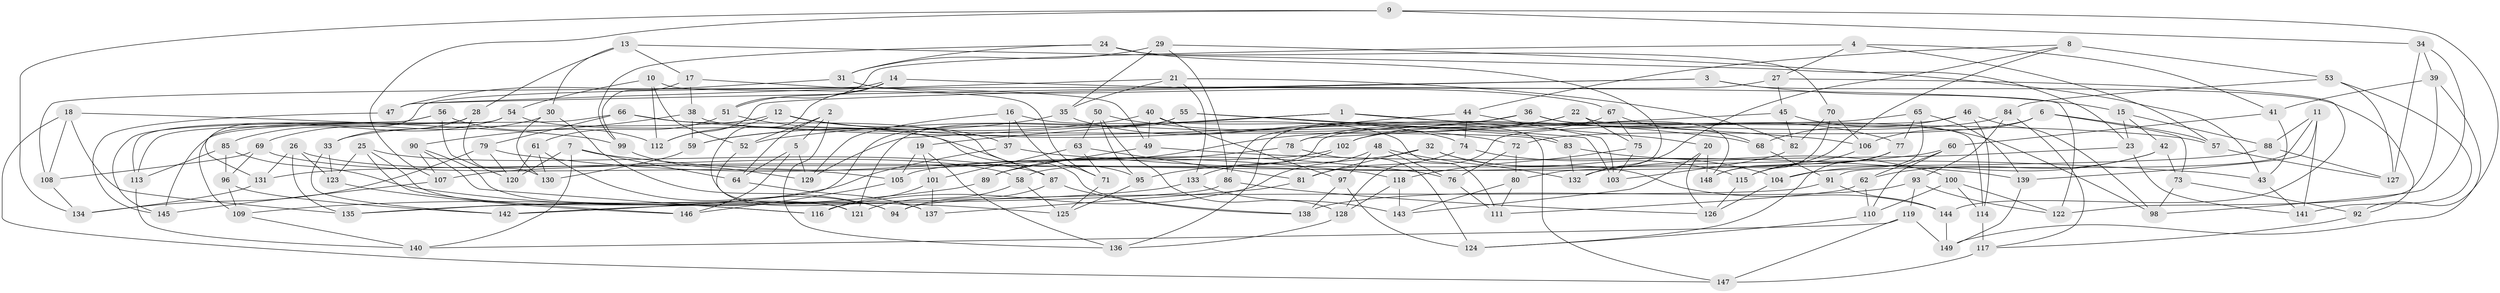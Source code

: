 // Generated by graph-tools (version 1.1) at 2025/11/02/27/25 16:11:47]
// undirected, 149 vertices, 298 edges
graph export_dot {
graph [start="1"]
  node [color=gray90,style=filled];
  1;
  2;
  3;
  4;
  5;
  6;
  7;
  8;
  9;
  10;
  11;
  12;
  13;
  14;
  15;
  16;
  17;
  18;
  19;
  20;
  21;
  22;
  23;
  24;
  25;
  26;
  27;
  28;
  29;
  30;
  31;
  32;
  33;
  34;
  35;
  36;
  37;
  38;
  39;
  40;
  41;
  42;
  43;
  44;
  45;
  46;
  47;
  48;
  49;
  50;
  51;
  52;
  53;
  54;
  55;
  56;
  57;
  58;
  59;
  60;
  61;
  62;
  63;
  64;
  65;
  66;
  67;
  68;
  69;
  70;
  71;
  72;
  73;
  74;
  75;
  76;
  77;
  78;
  79;
  80;
  81;
  82;
  83;
  84;
  85;
  86;
  87;
  88;
  89;
  90;
  91;
  92;
  93;
  94;
  95;
  96;
  97;
  98;
  99;
  100;
  101;
  102;
  103;
  104;
  105;
  106;
  107;
  108;
  109;
  110;
  111;
  112;
  113;
  114;
  115;
  116;
  117;
  118;
  119;
  120;
  121;
  122;
  123;
  124;
  125;
  126;
  127;
  128;
  129;
  130;
  131;
  132;
  133;
  134;
  135;
  136;
  137;
  138;
  139;
  140;
  141;
  142;
  143;
  144;
  145;
  146;
  147;
  148;
  149;
  1 -- 129;
  1 -- 57;
  1 -- 20;
  1 -- 19;
  2 -- 5;
  2 -- 136;
  2 -- 64;
  2 -- 52;
  3 -- 92;
  3 -- 112;
  3 -- 47;
  3 -- 15;
  4 -- 27;
  4 -- 57;
  4 -- 51;
  4 -- 41;
  5 -- 129;
  5 -- 64;
  5 -- 146;
  6 -- 106;
  6 -- 57;
  6 -- 72;
  6 -- 73;
  7 -- 120;
  7 -- 64;
  7 -- 76;
  7 -- 140;
  8 -- 53;
  8 -- 148;
  8 -- 44;
  8 -- 132;
  9 -- 134;
  9 -- 92;
  9 -- 34;
  9 -- 107;
  10 -- 71;
  10 -- 54;
  10 -- 112;
  10 -- 52;
  11 -- 141;
  11 -- 91;
  11 -- 139;
  11 -- 88;
  12 -- 112;
  12 -- 68;
  12 -- 37;
  12 -- 33;
  13 -- 28;
  13 -- 30;
  13 -- 17;
  13 -- 23;
  14 -- 137;
  14 -- 122;
  14 -- 51;
  14 -- 108;
  15 -- 23;
  15 -- 88;
  15 -- 42;
  16 -- 111;
  16 -- 129;
  16 -- 71;
  16 -- 37;
  17 -- 49;
  17 -- 99;
  17 -- 38;
  18 -- 108;
  18 -- 147;
  18 -- 135;
  18 -- 99;
  19 -- 136;
  19 -- 105;
  19 -- 101;
  20 -- 126;
  20 -- 143;
  20 -- 148;
  21 -- 82;
  21 -- 133;
  21 -- 35;
  21 -- 47;
  22 -- 89;
  22 -- 114;
  22 -- 75;
  22 -- 78;
  23 -- 132;
  23 -- 141;
  24 -- 31;
  24 -- 80;
  24 -- 99;
  24 -- 70;
  25 -- 123;
  25 -- 116;
  25 -- 146;
  25 -- 87;
  26 -- 135;
  26 -- 131;
  26 -- 58;
  26 -- 123;
  27 -- 45;
  27 -- 144;
  27 -- 131;
  28 -- 130;
  28 -- 113;
  28 -- 33;
  29 -- 31;
  29 -- 86;
  29 -- 35;
  29 -- 43;
  30 -- 130;
  30 -- 69;
  30 -- 94;
  31 -- 47;
  31 -- 67;
  32 -- 81;
  32 -- 115;
  32 -- 95;
  32 -- 144;
  33 -- 142;
  33 -- 123;
  34 -- 39;
  34 -- 98;
  34 -- 127;
  35 -- 59;
  35 -- 74;
  36 -- 77;
  36 -- 136;
  36 -- 52;
  36 -- 148;
  37 -- 135;
  37 -- 43;
  38 -- 83;
  38 -- 90;
  38 -- 59;
  39 -- 149;
  39 -- 122;
  39 -- 41;
  40 -- 59;
  40 -- 49;
  40 -- 97;
  40 -- 147;
  41 -- 60;
  41 -- 43;
  42 -- 62;
  42 -- 104;
  42 -- 73;
  43 -- 141;
  44 -- 86;
  44 -- 103;
  44 -- 74;
  45 -- 82;
  45 -- 98;
  45 -- 78;
  46 -- 68;
  46 -- 58;
  46 -- 114;
  46 -- 98;
  47 -- 145;
  48 -- 97;
  48 -- 132;
  48 -- 76;
  48 -- 116;
  49 -- 139;
  49 -- 89;
  50 -- 95;
  50 -- 72;
  50 -- 63;
  50 -- 128;
  51 -- 87;
  51 -- 61;
  52 -- 121;
  53 -- 84;
  53 -- 127;
  53 -- 141;
  54 -- 109;
  54 -- 138;
  54 -- 85;
  55 -- 121;
  55 -- 83;
  55 -- 103;
  55 -- 142;
  56 -- 113;
  56 -- 112;
  56 -- 120;
  56 -- 145;
  57 -- 127;
  58 -- 125;
  58 -- 121;
  59 -- 130;
  60 -- 110;
  60 -- 107;
  60 -- 62;
  61 -- 120;
  61 -- 94;
  61 -- 130;
  62 -- 111;
  62 -- 110;
  63 -- 81;
  63 -- 71;
  63 -- 101;
  64 -- 137;
  65 -- 104;
  65 -- 128;
  65 -- 139;
  65 -- 77;
  66 -- 79;
  66 -- 106;
  66 -- 145;
  66 -- 95;
  67 -- 68;
  67 -- 75;
  67 -- 102;
  68 -- 91;
  69 -- 105;
  69 -- 96;
  69 -- 108;
  70 -- 148;
  70 -- 82;
  70 -- 106;
  71 -- 125;
  72 -- 80;
  72 -- 76;
  73 -- 98;
  73 -- 92;
  74 -- 81;
  74 -- 104;
  75 -- 103;
  75 -- 118;
  76 -- 111;
  77 -- 124;
  77 -- 115;
  78 -- 89;
  78 -- 124;
  79 -- 134;
  79 -- 120;
  79 -- 118;
  80 -- 143;
  80 -- 111;
  81 -- 137;
  82 -- 103;
  83 -- 132;
  83 -- 100;
  84 -- 117;
  84 -- 93;
  84 -- 102;
  85 -- 96;
  85 -- 125;
  85 -- 113;
  86 -- 126;
  86 -- 142;
  87 -- 138;
  87 -- 94;
  88 -- 131;
  88 -- 127;
  89 -- 109;
  90 -- 116;
  90 -- 107;
  90 -- 121;
  91 -- 144;
  91 -- 94;
  92 -- 117;
  93 -- 122;
  93 -- 138;
  93 -- 119;
  95 -- 125;
  96 -- 109;
  96 -- 142;
  97 -- 124;
  97 -- 138;
  99 -- 129;
  100 -- 114;
  100 -- 110;
  100 -- 122;
  101 -- 116;
  101 -- 137;
  102 -- 133;
  102 -- 105;
  104 -- 126;
  105 -- 146;
  106 -- 115;
  107 -- 145;
  108 -- 134;
  109 -- 140;
  110 -- 124;
  113 -- 140;
  114 -- 117;
  115 -- 126;
  117 -- 147;
  118 -- 143;
  118 -- 128;
  119 -- 149;
  119 -- 147;
  119 -- 140;
  123 -- 146;
  128 -- 136;
  131 -- 134;
  133 -- 143;
  133 -- 135;
  139 -- 149;
  144 -- 149;
}
